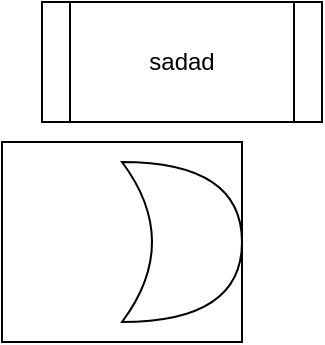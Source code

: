 <mxfile>
    <diagram id="Z2fAhFKS_Aj3ktVDpENe" name="第 1 页">
        <mxGraphModel dx="1094" dy="605" grid="1" gridSize="10" guides="1" tooltips="1" connect="1" arrows="1" fold="1" page="1" pageScale="1" pageWidth="827" pageHeight="1169" background="none" math="0" shadow="0">
            <root>
                <mxCell id="0"/>
                <mxCell id="1" parent="0"/>
                <mxCell id="2" value="sadad" style="shape=process;whiteSpace=wrap;html=1;backgroundOutline=1;gradientColor=none;" parent="1" vertex="1">
                    <mxGeometry x="200" y="190" width="140" height="60" as="geometry"/>
                </mxCell>
                <mxCell id="3" value="" style="rounded=0;whiteSpace=wrap;html=1;gradientColor=none;" vertex="1" parent="1">
                    <mxGeometry x="180" y="260" width="120" height="100" as="geometry"/>
                </mxCell>
                <mxCell id="4" value="" style="shape=xor;whiteSpace=wrap;html=1;gradientColor=none;" vertex="1" parent="1">
                    <mxGeometry x="240" y="270" width="60" height="80" as="geometry"/>
                </mxCell>
            </root>
        </mxGraphModel>
    </diagram>
</mxfile>